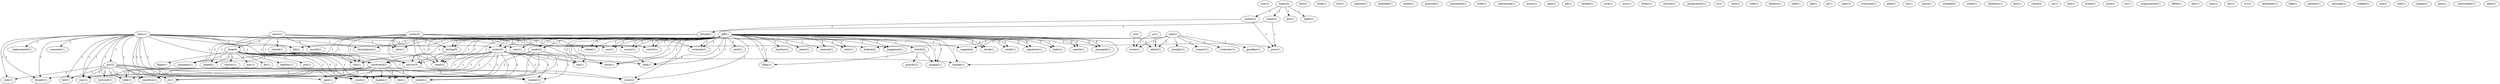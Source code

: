 digraph G {
  com [ label="com(3)" ];
  home [ label="home(2)" ];
  stand [ label="stand(2)" ];
  put [ label="put(1)" ];
  center [ label="center(2)" ];
  night [ label="night(1)" ];
  tfwi [ label="tfwi(1)" ];
  hook [ label="hook(1)" ];
  wm [ label="wm(1)" ];
  imprint [ label="imprint(1)" ];
  disbelief [ label="disbelief(1)" ];
  street [ label="street(1)" ];
  guessed [ label="guessed(1)" ];
  bmw [ label="bmw(1)" ];
  someone [ label="someone(1)" ];
  ass [ label="ass(2)" ];
  ride [ label="ride(1)" ];
  disturbance [ label="disturbance(1)" ];
  rear [ label="rear(1)" ];
  replacement [ label="replacement(1)" ];
  fall [ label="fall(1)" ];
  wheel [ label="wheel(1)" ];
  saw [ label="saw(1)" ];
  sister [ label="sister(3)" ];
  source [ label="source(1)" ];
  boyfriend [ label="boyfriend(2)" ];
  switch [ label="switch(1)" ];
  took [ label="took(1)" ];
  condition [ label="condition(1)" ];
  mirror [ label="mirror(3)" ];
  bought [ label="bought(1)" ];
  way [ label="way(1)" ];
  kill [ label="kill(1)" ];
  ct [ label="ct(1)" ];
  pain [ label="pain(1)" ];
  steve [ label="steve(1)" ];
  stared [ label="stared(1)" ];
  shop [ label="shop(4)" ];
  mouth [ label="mouth(1)" ];
  manager [ label="manager(1)" ];
  magpie [ label="magpie(4)" ];
  asked [ label="asked(1)" ];
  slice [ label="slice(1)" ];
  linknet [ label="linknet(3)" ];
  slid [ label="slid(1)" ];
  tortured [ label="tortured(1)" ];
  racket [ label="racket(1)" ];
  engine [ label="engine(1)" ];
  line [ label="line(1)" ];
  crash [ label="crash(1)" ];
  presented [ label="presented(1)" ];
  body [ label="body(1)" ];
  cantaloupe [ label="cantaloupe(1)" ];
  jeff [ label="jeff(3)" ];
  card [ label="card(1)" ];
  clutch [ label="clutch(2)" ];
  hairline [ label="hairline(1)" ];
  piece [ label="piece(1)" ];
  claimed [ label="claimed(1)" ];
  made [ label="made(2)" ];
  color [ label="color(1)" ];
  happened [ label="happened(1)" ];
  charge [ label="charge(1)" ];
  ran [ label="ran(1)" ];
  shock [ label="shock(1)" ];
  didn [ label="didn(1)" ];
  credit [ label="credit(1)" ];
  signature [ label="signature(1)" ];
  hadn [ label="hadn(1)" ];
  fairing [ label="fairing(5)" ];
  work [ label="work(1)" ];
  estimate [ label="estimate(1)" ];
  engage [ label="engage(1)" ];
  crack [ label="crack(2)" ];
  went [ label="went(2)" ];
  told [ label="told(1)" ];
  snatch [ label="snatch(1)" ];
  managed [ label="managed(1)" ];
  house [ label="house(1)" ];
  rain [ label="rain(1)" ];
  vt [ label="vt(2)" ];
  wrote [ label="wrote(1)" ];
  admit [ label="admit(1)" ];
  gravity [ label="gravity(1)" ];
  cc [ label="cc(1)" ];
  jeff [ label="jeff(1)" ];
  pd [ label="pd(1)" ];
  landed [ label="landed(1)" ];
  york [ label="york(1)" ];
  sura [ label="sura(1)" ];
  wanker [ label="wanker(1)" ];
  friday [ label="friday(1)" ];
  version [ label="version(1)" ];
  preparation [ label="preparation(1)" ];
  waiver [ label="waiver(1)" ];
  war [ label="war(1)" ];
  fix [ label="fix(1)" ];
  liability [ label="liability(1)" ];
  pre [ label="pre(1)" ];
  flight [ label="flight(1)" ];
  rt [ label="rt(1)" ];
  cost [ label="cost(1)" ];
  rode [ label="rode(1)" ];
  lindner [ label="lindner(1)" ];
  udel [ label="udel(1)" ];
  dlp [ label="dlp(1)" ];
  pl [ label="pl(1)" ];
  oops [ label="oops(1)" ];
  everyone [ label="everyone(1)" ];
  path [ label="path(1)" ];
  tin [ label="tin(1)" ];
  pizza [ label="pizza(1)" ];
  cracked [ label="cracked(2)" ];
  uunet [ label="uunet(1)" ];
  darkness [ label="darkness(1)" ];
  buy [ label="buy(1)" ];
  ranck [ label="ranck(2)" ];
  ny [ label="ny(1)" ];
  matty [ label="matty(5)" ];
  friend [ label="friend(2)" ];
  pose [ label="pose(1)" ];
  edu [ label="edu(2)" ];
  murphy [ label="murphy(1)" ];
  wupost [ label="wupost(1)" ];
  rochester [ label="rochester(1)" ];
  jpradley [ label="jpradley(1)" ];
  shit [ label="shit(1)" ];
  brand [ label="brand(1)" ];
  area [ label="area(1)" ];
  re [ label="re(1)" ];
  bmw [ label="bmw(1)" ];
  organization [ label="organization(1)" ];
  lifted [ label="lifted(1)" ];
  day [ label="day(1)" ];
  cmu [ label="cmu(1)" ];
  rec [ label="rec(1)" ];
  srv [ label="srv(1)" ];
  december [ label="december(1)" ];
  bike [ label="bike(1)" ];
  joesbar [ label="joesbar(1)" ];
  message [ label="message(1)" ];
  walked [ label="walked(1)" ];
  usa [ label="usa(1)" ];
  side [ label="side(1)" ];
  canaan [ label="canaan(1)" ];
  jose [ label="jose(1)" ];
  newsreader [ label="newsreader(1)" ];
  date [ label="date(1)" ];
  home -> stand [ label="1" ];
  home -> put [ label="1" ];
  home -> center [ label="1" ];
  home -> night [ label="1" ];
  bmw -> someone [ label="1" ];
  bmw -> ass [ label="1" ];
  bmw -> ride [ label="1" ];
  bmw -> disturbance [ label="1" ];
  bmw -> rear [ label="1" ];
  bmw -> replacement [ label="1" ];
  bmw -> fall [ label="1" ];
  bmw -> wheel [ label="1" ];
  bmw -> saw [ label="1" ];
  bmw -> sister [ label="1" ];
  bmw -> source [ label="1" ];
  bmw -> boyfriend [ label="1" ];
  bmw -> switch [ label="1" ];
  bmw -> took [ label="1" ];
  bmw -> condition [ label="1" ];
  bmw -> mirror [ label="1" ];
  bmw -> bought [ label="1" ];
  bmw -> way [ label="1" ];
  bmw -> kill [ label="1" ];
  bmw -> ct [ label="1" ];
  bmw -> pain [ label="1" ];
  steve -> stared [ label="1" ];
  steve -> shop [ label="1" ];
  steve -> mouth [ label="1" ];
  steve -> manager [ label="1" ];
  steve -> magpie [ label="1" ];
  steve -> asked [ label="1" ];
  steve -> slice [ label="1" ];
  steve -> linknet [ label="1" ];
  steve -> slid [ label="1" ];
  ass -> ride [ label="1" ];
  ass -> fall [ label="1" ];
  ass -> tortured [ label="1" ];
  ass -> racket [ label="1" ];
  ass -> engine [ label="1" ];
  ass -> took [ label="1" ];
  ass -> condition [ label="1" ];
  ass -> line [ label="1" ];
  ass -> way [ label="1" ];
  ass -> ct [ label="1" ];
  ass -> crash [ label="1" ];
  jeff -> card [ label="2" ];
  jeff -> disturbance [ label="1" ];
  jeff -> clutch [ label="1" ];
  jeff -> hairline [ label="1" ];
  jeff -> rear [ label="1" ];
  jeff -> piece [ label="1" ];
  jeff -> wheel [ label="1" ];
  jeff -> saw [ label="1" ];
  jeff -> claimed [ label="1" ];
  jeff -> sister [ label="1" ];
  jeff -> made [ label="1" ];
  jeff -> color [ label="1" ];
  jeff -> source [ label="1" ];
  jeff -> happened [ label="1" ];
  jeff -> charge [ label="1" ];
  jeff -> ran [ label="1" ];
  jeff -> shock [ label="2" ];
  jeff -> switch [ label="1" ];
  jeff -> didn [ label="1" ];
  jeff -> credit [ label="2" ];
  jeff -> signature [ label="2" ];
  jeff -> hadn [ label="1" ];
  jeff -> fairing [ label="1" ];
  jeff -> work [ label="1" ];
  jeff -> estimate [ label="1" ];
  jeff -> engage [ label="1" ];
  jeff -> mirror [ label="1" ];
  jeff -> crack [ label="1" ];
  jeff -> went [ label="1" ];
  jeff -> kill [ label="1" ];
  jeff -> told [ label="1" ];
  jeff -> snatch [ label="2" ];
  jeff -> managed [ label="2" ];
  vt -> wrote [ label="1" ];
  vt -> admit [ label="1" ];
  clutch -> didn [ label="1" ];
  clutch -> gravity [ label="1" ];
  clutch -> engage [ label="1" ];
  cc -> wrote [ label="1" ];
  cc -> admit [ label="1" ];
  jeff -> wheel [ label="1" ];
  jeff -> saw [ label="1" ];
  jeff -> claimed [ label="1" ];
  jeff -> sister [ label="1" ];
  jeff -> made [ label="1" ];
  jeff -> color [ label="1" ];
  jeff -> source [ label="1" ];
  jeff -> happened [ label="1" ];
  jeff -> charge [ label="1" ];
  jeff -> ran [ label="1" ];
  jeff -> shock [ label="2" ];
  jeff -> switch [ label="1" ];
  jeff -> didn [ label="1" ];
  jeff -> credit [ label="2" ];
  jeff -> signature [ label="2" ];
  jeff -> hadn [ label="1" ];
  jeff -> fairing [ label="1" ];
  jeff -> work [ label="1" ];
  jeff -> estimate [ label="1" ];
  jeff -> engage [ label="1" ];
  jeff -> mirror [ label="1" ];
  jeff -> crack [ label="1" ];
  jeff -> went [ label="1" ];
  jeff -> kill [ label="1" ];
  jeff -> told [ label="1" ];
  jeff -> snatch [ label="2" ];
  jeff -> managed [ label="2" ];
  sister -> charge [ label="1" ];
  sister -> ran [ label="1" ];
  sister -> boyfriend [ label="2" ];
  sister -> racket [ label="1" ];
  sister -> engine [ label="1" ];
  sister -> took [ label="1" ];
  sister -> condition [ label="1" ];
  sister -> work [ label="1" ];
  sister -> line [ label="1" ];
  sister -> wanker [ label="1" ];
  sister -> went [ label="1" ];
  sister -> way [ label="1" ];
  sister -> told [ label="1" ];
  sister -> ct [ label="1" ];
  sister -> pain [ label="1" ];
  sister -> crash [ label="1" ];
  made -> boyfriend [ label="1" ];
  made -> racket [ label="1" ];
  made -> engine [ label="1" ];
  made -> line [ label="1" ];
  made -> wanker [ label="1" ];
  made -> crash [ label="1" ];
  shop -> boyfriend [ label="1" ];
  shop -> waiver [ label="1" ];
  shop -> racket [ label="1" ];
  shop -> war [ label="1" ];
  shop -> engine [ label="1" ];
  shop -> fix [ label="1" ];
  shop -> manager [ label="1" ];
  shop -> liability [ label="1" ];
  shop -> pre [ label="1" ];
  shop -> line [ label="1" ];
  shop -> asked [ label="1" ];
  shop -> wanker [ label="1" ];
  shop -> flight [ label="1" ];
  shop -> went [ label="1" ];
  shop -> slid [ label="1" ];
  shop -> crash [ label="1" ];
  boyfriend -> racket [ label="1" ];
  boyfriend -> engine [ label="1" ];
  boyfriend -> took [ label="1" ];
  boyfriend -> condition [ label="1" ];
  boyfriend -> line [ label="1" ];
  boyfriend -> wanker [ label="1" ];
  boyfriend -> way [ label="1" ];
  boyfriend -> ct [ label="1" ];
  boyfriend -> pain [ label="1" ];
  boyfriend -> crash [ label="1" ];
  matty -> fairing [ label="1" ];
  matty -> manager [ label="1" ];
  matty -> work [ label="1" ];
  matty -> asked [ label="1" ];
  matty -> estimate [ label="1" ];
  matty -> slice [ label="1" ];
  matty -> mirror [ label="1" ];
  matty -> crack [ label="1" ];
  matty -> went [ label="1" ];
  matty -> slid [ label="1" ];
  matty -> told [ label="1" ];
  stand -> friend [ label="1" ];
  stand -> pose [ label="1" ];
  edu -> murphy [ label="1" ];
  edu -> wupost [ label="1" ];
  edu -> magpie [ label="1" ];
  edu -> rochester [ label="1" ];
  edu -> linknet [ label="1" ];
  edu -> wrote [ label="1" ];
  edu -> jpradley [ label="1" ];
  edu -> admit [ label="1" ];
  center -> friend [ label="1" ];
  center -> pose [ label="1" ];
  fairing -> mirror [ label="2" ];
  bmw -> mirror [ label="1" ];
  bmw -> bought [ label="1" ];
  bmw -> way [ label="1" ];
  bmw -> kill [ label="1" ];
  bmw -> ct [ label="1" ];
  bmw -> pain [ label="1" ];
  friend -> slice [ label="1" ];
  friend -> slid [ label="1" ];
  friend -> pose [ label="1" ];
  mirror -> bought [ label="1" ];
  mirror -> crack [ label="1" ];
}
